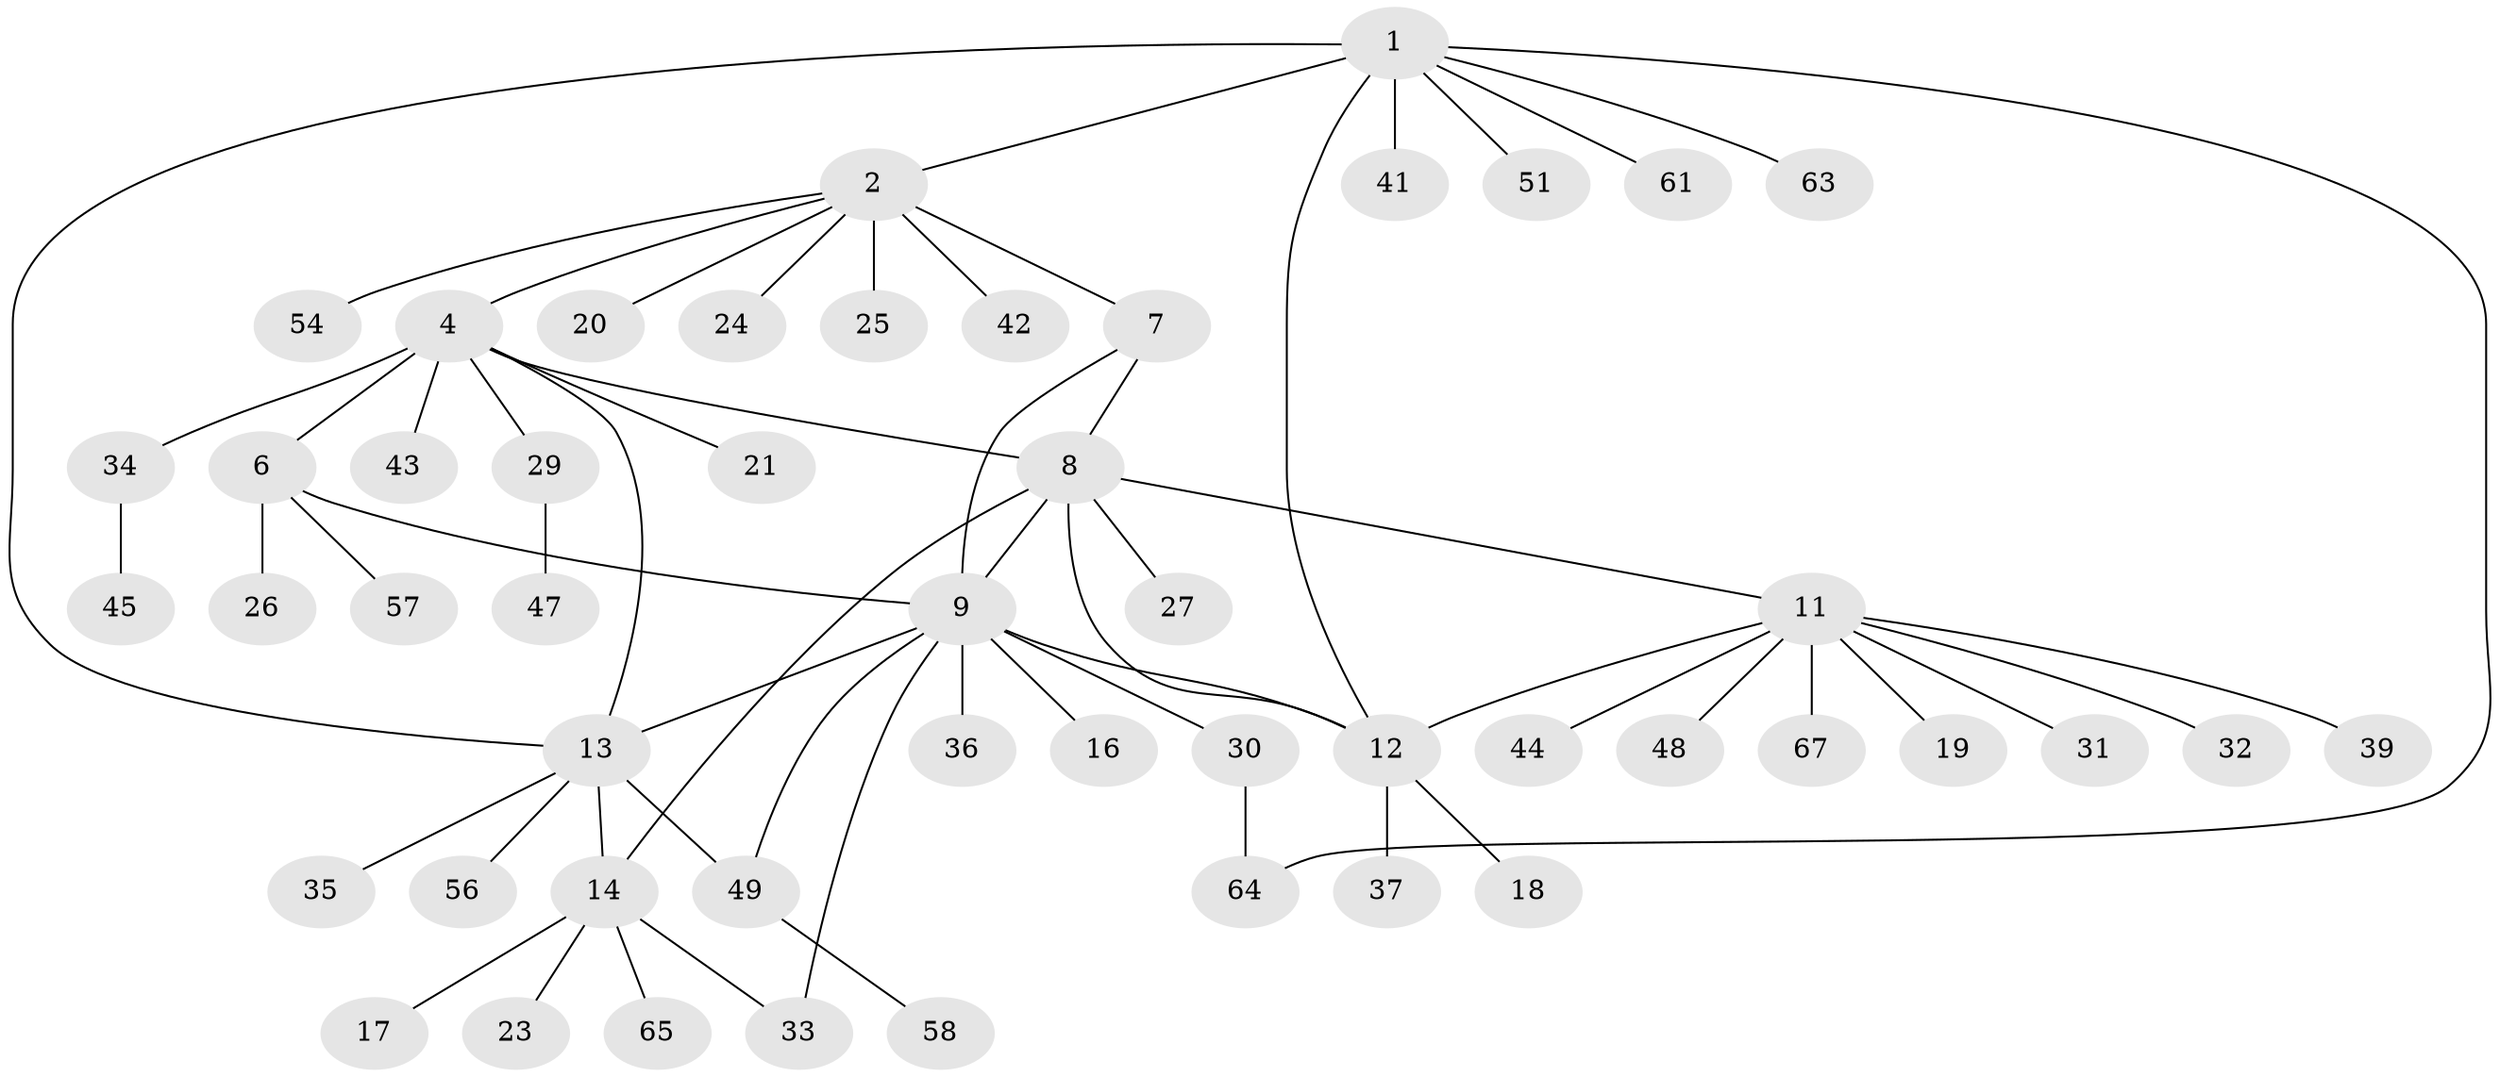 // Generated by graph-tools (version 1.1) at 2025/24/03/03/25 07:24:09]
// undirected, 50 vertices, 61 edges
graph export_dot {
graph [start="1"]
  node [color=gray90,style=filled];
  1 [super="+22"];
  2 [super="+3"];
  4 [super="+5"];
  6 [super="+28"];
  7;
  8 [super="+10"];
  9 [super="+38"];
  11 [super="+59"];
  12 [super="+40"];
  13 [super="+15"];
  14 [super="+46"];
  16;
  17;
  18;
  19 [super="+52"];
  20;
  21;
  23 [super="+60"];
  24;
  25;
  26;
  27;
  29 [super="+50"];
  30;
  31;
  32;
  33 [super="+55"];
  34;
  35 [super="+62"];
  36;
  37;
  39;
  41;
  42;
  43;
  44;
  45;
  47 [super="+53"];
  48;
  49 [super="+66"];
  51;
  54;
  56;
  57;
  58;
  61;
  63;
  64;
  65;
  67;
  1 -- 2 [weight=2];
  1 -- 12;
  1 -- 13;
  1 -- 61;
  1 -- 64;
  1 -- 51;
  1 -- 63;
  1 -- 41;
  2 -- 24;
  2 -- 42;
  2 -- 54;
  2 -- 4;
  2 -- 20;
  2 -- 7;
  2 -- 25;
  4 -- 6 [weight=2];
  4 -- 13;
  4 -- 29;
  4 -- 43;
  4 -- 34;
  4 -- 21;
  4 -- 8;
  6 -- 9;
  6 -- 26;
  6 -- 57;
  7 -- 8;
  7 -- 9;
  8 -- 9;
  8 -- 11;
  8 -- 27;
  8 -- 12;
  8 -- 14;
  9 -- 16;
  9 -- 30;
  9 -- 33;
  9 -- 36;
  9 -- 12;
  9 -- 13;
  9 -- 49;
  11 -- 12;
  11 -- 19;
  11 -- 31;
  11 -- 32;
  11 -- 39;
  11 -- 44;
  11 -- 48;
  11 -- 67;
  12 -- 18;
  12 -- 37;
  13 -- 14 [weight=2];
  13 -- 49;
  13 -- 35;
  13 -- 56;
  14 -- 17;
  14 -- 23;
  14 -- 33;
  14 -- 65;
  29 -- 47;
  30 -- 64;
  34 -- 45;
  49 -- 58;
}
